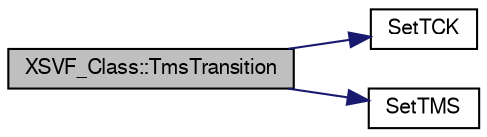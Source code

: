digraph G
{
  bgcolor="transparent";
  edge [fontname="FreeSans",fontsize=10,labelfontname="FreeSans",labelfontsize=10];
  node [fontname="FreeSans",fontsize=10,shape=record];
  rankdir=LR;
  Node1 [label="XSVF_Class::TmsTransition",height=0.2,width=0.4,color="black", fillcolor="grey75", style="filled" fontcolor="black"];
  Node1 -> Node2 [color="midnightblue",fontsize=10,style="solid",fontname="FreeSans"];
  Node2 [label="SetTCK",height=0.2,width=0.4,color="black",URL="$xsvf_port_8hpp.html#f78586706e602574a5a51f07ca7928d1"];
  Node1 -> Node3 [color="midnightblue",fontsize=10,style="solid",fontname="FreeSans"];
  Node3 [label="SetTMS",height=0.2,width=0.4,color="black",URL="$xsvf_port_8hpp.html#6cf891e56c01510a8773b0d6a1a4cd3f"];
}
